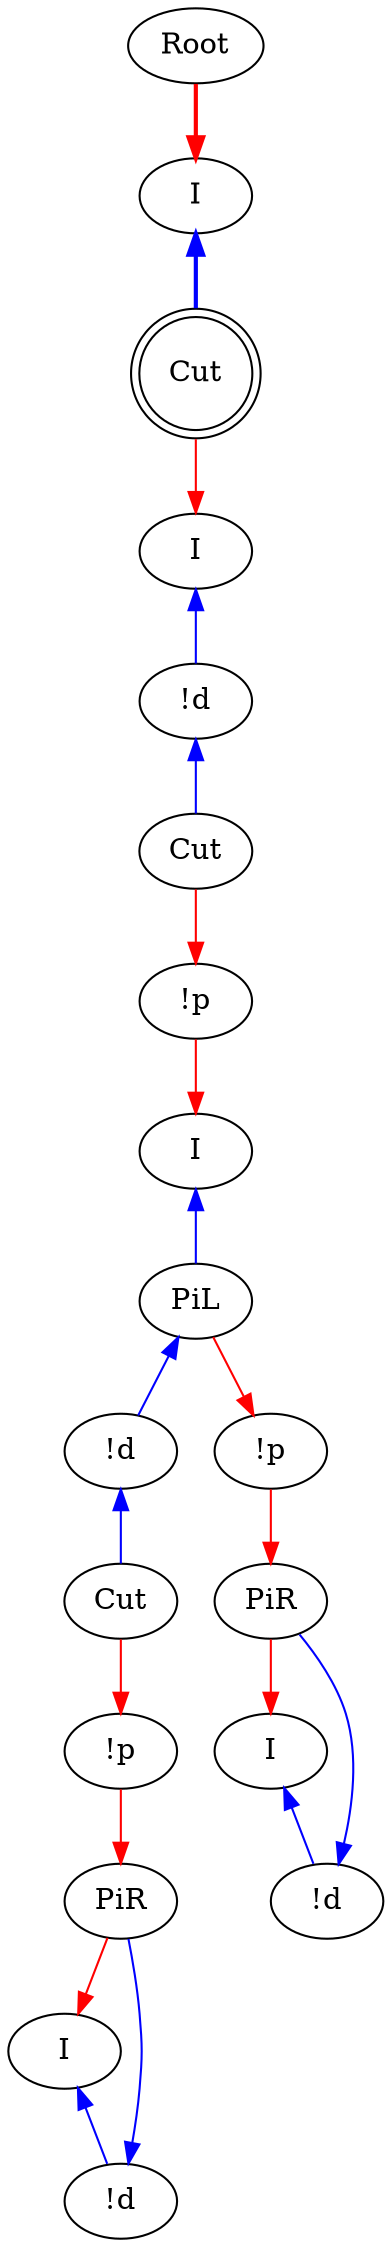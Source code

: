 digraph {
"Root0" [label="Root"]
"!d0" [label="!d"]
"I0" [label="I"]
"!p0" [label="!p"]
"!d1" [label="!d"]
"PiL0" [label="PiL"]
"I1" [label="I"]
"!p1" [label="!p"]
"PiR0" [label="PiR"]
"!d2" [label="!d"]
"I2" [label="I"]
"I3" [label="I"]
"!p2" [label="!p"]
"Cut0" [label="Cut"]
"PiR1" [label="PiR"]
"!d3" [label="!d"]
"I4" [label="I"]
"Cut1" [label="Cut"]
"Cut2" [label="Cut",shape=doublecircle]
"PiL0" -> "!d1"[color=blue,tooltip="e103",dir=back]
"I1" -> "PiL0"[color=blue,tooltip="e105",dir=back]
"PiL0" -> "!p1"[color=red,tooltip="e107"]
"!p1" -> "PiR0"[color=red,tooltip="e111"]
"!d2" -> "PiR0"[color=blue,tooltip="e117",dir=back]
"PiR0" -> "I2"[color=red,tooltip="e119"]
"I2" -> "!d2"[color=blue,tooltip="e123",dir=back]
"Cut0" -> "!p2"[color=red,tooltip="e125"]
"!p2" -> "PiR1"[color=red,tooltip="e127"]
"!d3" -> "PiR1"[color=blue,tooltip="e129",dir=back]
"PiR1" -> "I4"[color=red,tooltip="e131"]
"I4" -> "!d3"[color=blue,tooltip="e133",dir=back]
"!d1" -> "Cut0"[color=blue,tooltip="e47",dir=back]
"I3" -> "Cut2"[color=blue,tooltip="e55",penwidth=2,dir=back]
"Cut1" -> "!p0"[color=red,tooltip="e57"]
"!d0" -> "Cut1"[color=blue,tooltip="e87",dir=back]
"Cut2" -> "I0"[color=red,tooltip="e89"]
"I0" -> "!d0"[color=blue,tooltip="e91",dir=back]
"!p0" -> "I1"[color=red,tooltip="e95"]
"Root0" -> "I3"[color=red,tooltip="rettop",penwidth=2]
}
